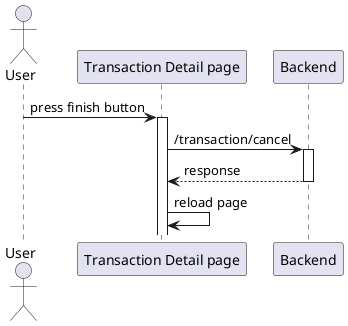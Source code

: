 @startuml template
'autonumber 1.1.1

actor User as u

' Box "front end"
participant "Transaction Detail page" as detail
' end box

participant "Backend" as be

u -> detail++ : press finish button
detail -> be++ : /transaction/cancel
return response
detail -> detail : reload page

@enduml